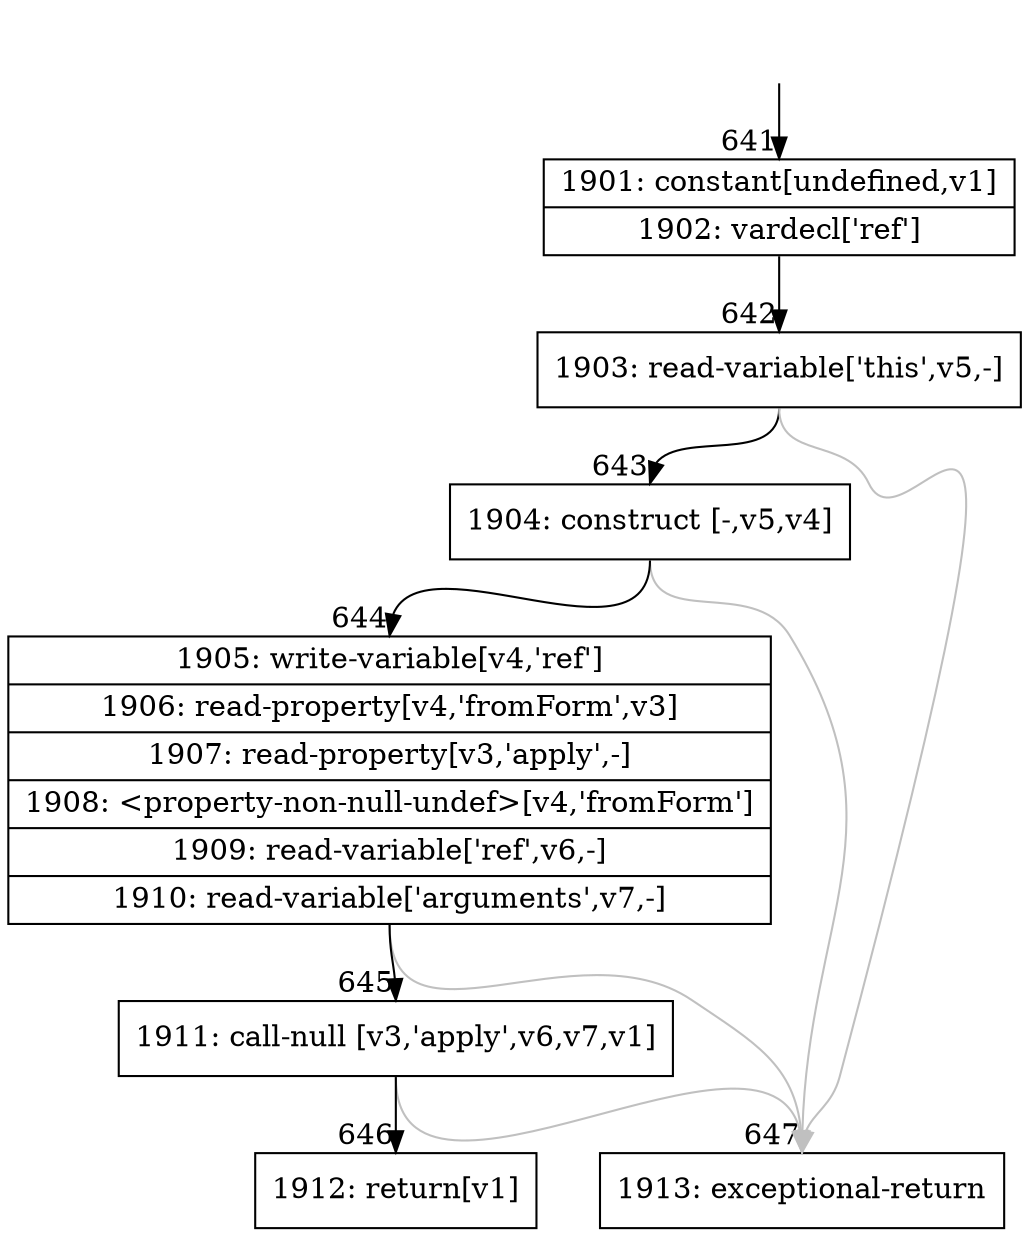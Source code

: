 digraph {
rankdir="TD"
BB_entry57[shape=none,label=""];
BB_entry57 -> BB641 [tailport=s, headport=n, headlabel="    641"]
BB641 [shape=record label="{1901: constant[undefined,v1]|1902: vardecl['ref']}" ] 
BB641 -> BB642 [tailport=s, headport=n, headlabel="      642"]
BB642 [shape=record label="{1903: read-variable['this',v5,-]}" ] 
BB642 -> BB643 [tailport=s, headport=n, headlabel="      643"]
BB642 -> BB647 [tailport=s, headport=n, color=gray, headlabel="      647"]
BB643 [shape=record label="{1904: construct [-,v5,v4]}" ] 
BB643 -> BB644 [tailport=s, headport=n, headlabel="      644"]
BB643 -> BB647 [tailport=s, headport=n, color=gray]
BB644 [shape=record label="{1905: write-variable[v4,'ref']|1906: read-property[v4,'fromForm',v3]|1907: read-property[v3,'apply',-]|1908: \<property-non-null-undef\>[v4,'fromForm']|1909: read-variable['ref',v6,-]|1910: read-variable['arguments',v7,-]}" ] 
BB644 -> BB645 [tailport=s, headport=n, headlabel="      645"]
BB644 -> BB647 [tailport=s, headport=n, color=gray]
BB645 [shape=record label="{1911: call-null [v3,'apply',v6,v7,v1]}" ] 
BB645 -> BB646 [tailport=s, headport=n, headlabel="      646"]
BB645 -> BB647 [tailport=s, headport=n, color=gray]
BB646 [shape=record label="{1912: return[v1]}" ] 
BB647 [shape=record label="{1913: exceptional-return}" ] 
//#$~ 535
}
